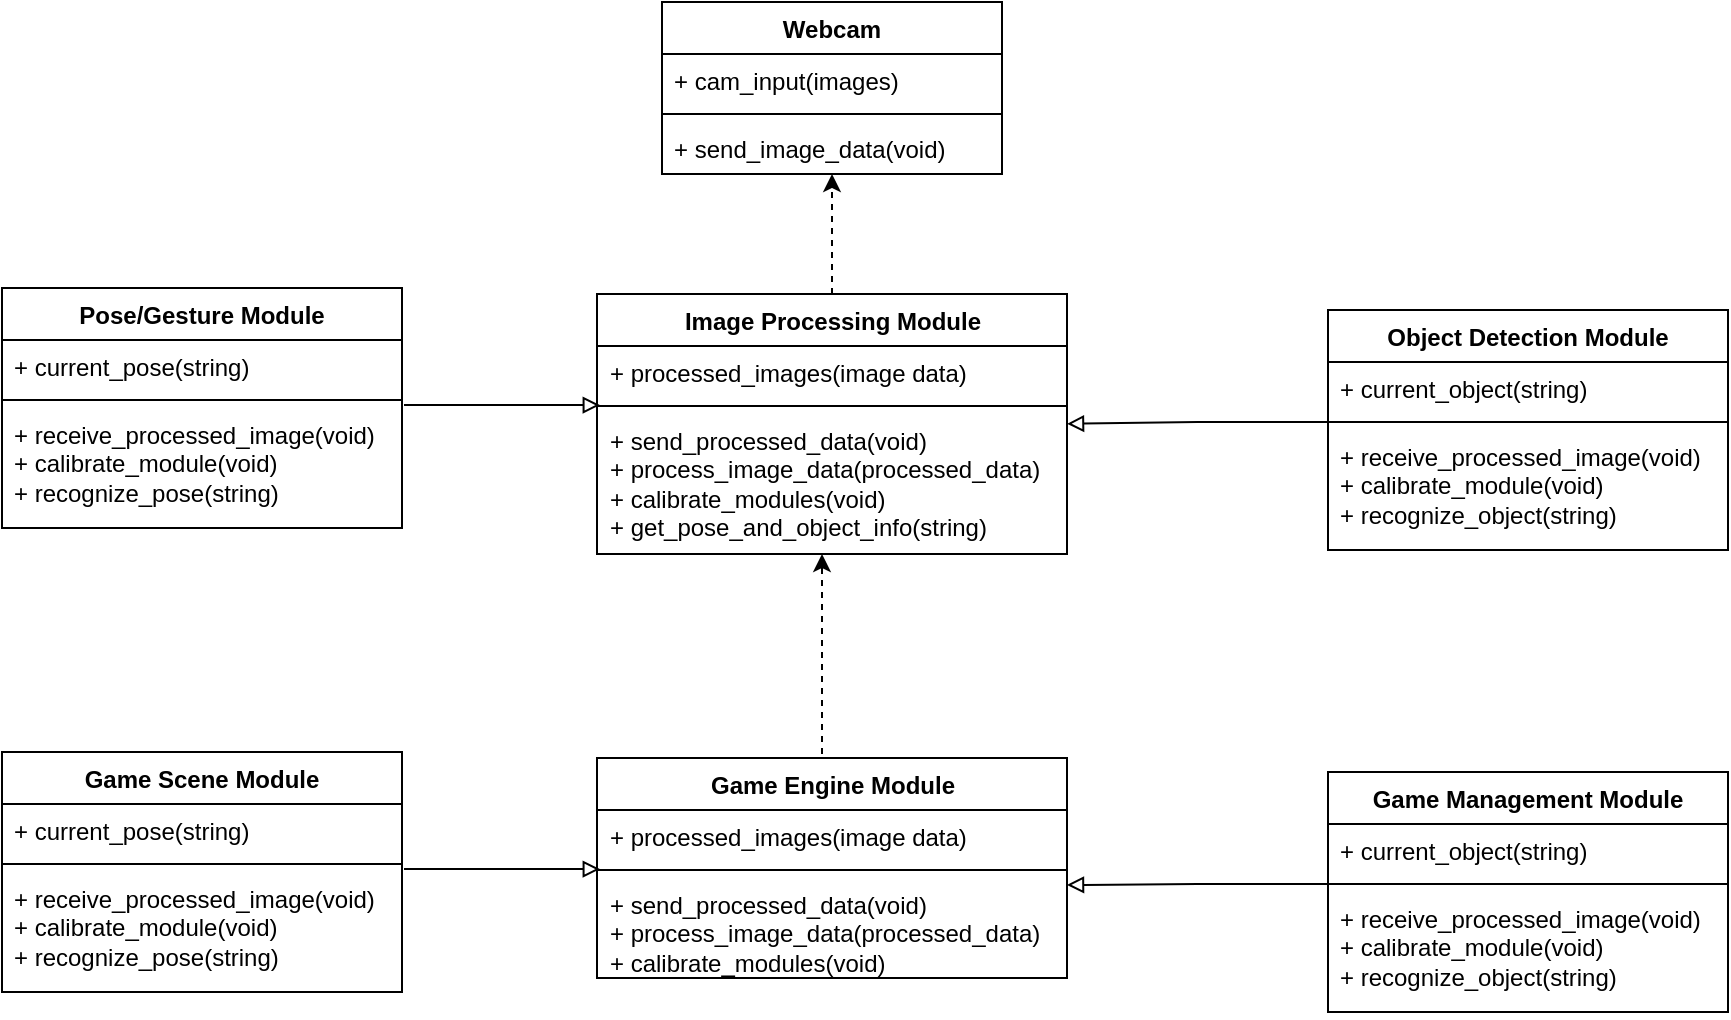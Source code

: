 <mxfile version="21.3.0" type="github">
  <diagram name="Page-1" id="sGBAXphiRTPWu8UHCnOA">
    <mxGraphModel dx="1818" dy="629" grid="1" gridSize="10" guides="1" tooltips="1" connect="1" arrows="1" fold="1" page="1" pageScale="1" pageWidth="850" pageHeight="1100" math="0" shadow="0">
      <root>
        <mxCell id="0" />
        <mxCell id="1" parent="0" />
        <mxCell id="FipW-_BVYp_iPKXNXa2D-7" value="Webcam" style="swimlane;fontStyle=1;align=center;verticalAlign=top;childLayout=stackLayout;horizontal=1;startSize=26;horizontalStack=0;resizeParent=1;resizeParentMax=0;resizeLast=0;collapsible=1;marginBottom=0;whiteSpace=wrap;html=1;" vertex="1" parent="1">
          <mxGeometry x="220" y="14" width="170" height="86" as="geometry" />
        </mxCell>
        <mxCell id="FipW-_BVYp_iPKXNXa2D-8" value="+ cam_input(images)" style="text;strokeColor=none;fillColor=none;align=left;verticalAlign=top;spacingLeft=4;spacingRight=4;overflow=hidden;rotatable=0;points=[[0,0.5],[1,0.5]];portConstraint=eastwest;whiteSpace=wrap;html=1;" vertex="1" parent="FipW-_BVYp_iPKXNXa2D-7">
          <mxGeometry y="26" width="170" height="26" as="geometry" />
        </mxCell>
        <mxCell id="FipW-_BVYp_iPKXNXa2D-9" value="" style="line;strokeWidth=1;fillColor=none;align=left;verticalAlign=middle;spacingTop=-1;spacingLeft=3;spacingRight=3;rotatable=0;labelPosition=right;points=[];portConstraint=eastwest;strokeColor=inherit;" vertex="1" parent="FipW-_BVYp_iPKXNXa2D-7">
          <mxGeometry y="52" width="170" height="8" as="geometry" />
        </mxCell>
        <mxCell id="FipW-_BVYp_iPKXNXa2D-10" value="+ send_image_data(void)" style="text;strokeColor=none;fillColor=none;align=left;verticalAlign=top;spacingLeft=4;spacingRight=4;overflow=hidden;rotatable=0;points=[[0,0.5],[1,0.5]];portConstraint=eastwest;whiteSpace=wrap;html=1;" vertex="1" parent="FipW-_BVYp_iPKXNXa2D-7">
          <mxGeometry y="60" width="170" height="26" as="geometry" />
        </mxCell>
        <mxCell id="FipW-_BVYp_iPKXNXa2D-24" style="edgeStyle=orthogonalEdgeStyle;rounded=0;orthogonalLoop=1;jettySize=auto;html=1;exitX=0.5;exitY=0;exitDx=0;exitDy=0;dashed=1;" edge="1" parent="1" source="FipW-_BVYp_iPKXNXa2D-11">
          <mxGeometry relative="1" as="geometry">
            <mxPoint x="305" y="100" as="targetPoint" />
          </mxGeometry>
        </mxCell>
        <mxCell id="FipW-_BVYp_iPKXNXa2D-11" value="Image Processing Module" style="swimlane;fontStyle=1;align=center;verticalAlign=top;childLayout=stackLayout;horizontal=1;startSize=26;horizontalStack=0;resizeParent=1;resizeParentMax=0;resizeLast=0;collapsible=1;marginBottom=0;whiteSpace=wrap;html=1;" vertex="1" parent="1">
          <mxGeometry x="187.5" y="160" width="235" height="130" as="geometry" />
        </mxCell>
        <mxCell id="FipW-_BVYp_iPKXNXa2D-12" value="+ processed_images(image data)" style="text;strokeColor=none;fillColor=none;align=left;verticalAlign=top;spacingLeft=4;spacingRight=4;overflow=hidden;rotatable=0;points=[[0,0.5],[1,0.5]];portConstraint=eastwest;whiteSpace=wrap;html=1;" vertex="1" parent="FipW-_BVYp_iPKXNXa2D-11">
          <mxGeometry y="26" width="235" height="26" as="geometry" />
        </mxCell>
        <mxCell id="FipW-_BVYp_iPKXNXa2D-13" value="" style="line;strokeWidth=1;fillColor=none;align=left;verticalAlign=middle;spacingTop=-1;spacingLeft=3;spacingRight=3;rotatable=0;labelPosition=right;points=[];portConstraint=eastwest;strokeColor=inherit;" vertex="1" parent="FipW-_BVYp_iPKXNXa2D-11">
          <mxGeometry y="52" width="235" height="8" as="geometry" />
        </mxCell>
        <mxCell id="FipW-_BVYp_iPKXNXa2D-14" value="+ send_processed_data(void)&lt;br&gt;+ process_image_data(processed_data)&lt;br&gt;+ calibrate_modules(void)&lt;br&gt;+ get_pose_and_object_info(string)" style="text;strokeColor=none;fillColor=none;align=left;verticalAlign=top;spacingLeft=4;spacingRight=4;overflow=hidden;rotatable=0;points=[[0,0.5],[1,0.5]];portConstraint=eastwest;whiteSpace=wrap;html=1;" vertex="1" parent="FipW-_BVYp_iPKXNXa2D-11">
          <mxGeometry y="60" width="235" height="70" as="geometry" />
        </mxCell>
        <mxCell id="FipW-_BVYp_iPKXNXa2D-26" style="edgeStyle=orthogonalEdgeStyle;rounded=0;orthogonalLoop=1;jettySize=auto;html=1;exitX=1.005;exitY=-0.025;exitDx=0;exitDy=0;endArrow=block;endFill=0;entryX=0.006;entryY=1.135;entryDx=0;entryDy=0;entryPerimeter=0;exitPerimeter=0;" edge="1" parent="1" source="FipW-_BVYp_iPKXNXa2D-18" target="FipW-_BVYp_iPKXNXa2D-12">
          <mxGeometry relative="1" as="geometry">
            <mxPoint x="190" y="280" as="targetPoint" />
          </mxGeometry>
        </mxCell>
        <mxCell id="FipW-_BVYp_iPKXNXa2D-15" value="Pose/Gesture Module" style="swimlane;fontStyle=1;align=center;verticalAlign=top;childLayout=stackLayout;horizontal=1;startSize=26;horizontalStack=0;resizeParent=1;resizeParentMax=0;resizeLast=0;collapsible=1;marginBottom=0;whiteSpace=wrap;html=1;" vertex="1" parent="1">
          <mxGeometry x="-110" y="157" width="200" height="120" as="geometry" />
        </mxCell>
        <mxCell id="FipW-_BVYp_iPKXNXa2D-16" value="+ current_pose(string)" style="text;strokeColor=none;fillColor=none;align=left;verticalAlign=top;spacingLeft=4;spacingRight=4;overflow=hidden;rotatable=0;points=[[0,0.5],[1,0.5]];portConstraint=eastwest;whiteSpace=wrap;html=1;" vertex="1" parent="FipW-_BVYp_iPKXNXa2D-15">
          <mxGeometry y="26" width="200" height="26" as="geometry" />
        </mxCell>
        <mxCell id="FipW-_BVYp_iPKXNXa2D-17" value="" style="line;strokeWidth=1;fillColor=none;align=left;verticalAlign=middle;spacingTop=-1;spacingLeft=3;spacingRight=3;rotatable=0;labelPosition=right;points=[];portConstraint=eastwest;strokeColor=inherit;" vertex="1" parent="FipW-_BVYp_iPKXNXa2D-15">
          <mxGeometry y="52" width="200" height="8" as="geometry" />
        </mxCell>
        <mxCell id="FipW-_BVYp_iPKXNXa2D-18" value="+ receive_processed_image(void)&lt;br&gt;+ calibrate_module(void)&lt;br&gt;+ recognize_pose(string)" style="text;strokeColor=none;fillColor=none;align=left;verticalAlign=top;spacingLeft=4;spacingRight=4;overflow=hidden;rotatable=0;points=[[0,0.5],[1,0.5]];portConstraint=eastwest;whiteSpace=wrap;html=1;" vertex="1" parent="FipW-_BVYp_iPKXNXa2D-15">
          <mxGeometry y="60" width="200" height="60" as="geometry" />
        </mxCell>
        <mxCell id="FipW-_BVYp_iPKXNXa2D-27" style="edgeStyle=orthogonalEdgeStyle;rounded=0;orthogonalLoop=1;jettySize=auto;html=1;exitX=-0.002;exitY=-0.067;exitDx=0;exitDy=0;endArrow=block;endFill=0;entryX=1;entryY=0.07;entryDx=0;entryDy=0;entryPerimeter=0;exitPerimeter=0;" edge="1" parent="1" source="FipW-_BVYp_iPKXNXa2D-22" target="FipW-_BVYp_iPKXNXa2D-14">
          <mxGeometry relative="1" as="geometry">
            <mxPoint x="420" y="280" as="targetPoint" />
          </mxGeometry>
        </mxCell>
        <mxCell id="FipW-_BVYp_iPKXNXa2D-19" value="Object Detection Module" style="swimlane;fontStyle=1;align=center;verticalAlign=top;childLayout=stackLayout;horizontal=1;startSize=26;horizontalStack=0;resizeParent=1;resizeParentMax=0;resizeLast=0;collapsible=1;marginBottom=0;whiteSpace=wrap;html=1;" vertex="1" parent="1">
          <mxGeometry x="553" y="168" width="200" height="120" as="geometry" />
        </mxCell>
        <mxCell id="FipW-_BVYp_iPKXNXa2D-20" value="+ current_object(string)" style="text;strokeColor=none;fillColor=none;align=left;verticalAlign=top;spacingLeft=4;spacingRight=4;overflow=hidden;rotatable=0;points=[[0,0.5],[1,0.5]];portConstraint=eastwest;whiteSpace=wrap;html=1;" vertex="1" parent="FipW-_BVYp_iPKXNXa2D-19">
          <mxGeometry y="26" width="200" height="26" as="geometry" />
        </mxCell>
        <mxCell id="FipW-_BVYp_iPKXNXa2D-21" value="" style="line;strokeWidth=1;fillColor=none;align=left;verticalAlign=middle;spacingTop=-1;spacingLeft=3;spacingRight=3;rotatable=0;labelPosition=right;points=[];portConstraint=eastwest;strokeColor=inherit;" vertex="1" parent="FipW-_BVYp_iPKXNXa2D-19">
          <mxGeometry y="52" width="200" height="8" as="geometry" />
        </mxCell>
        <mxCell id="FipW-_BVYp_iPKXNXa2D-22" value="+ receive_processed_image(void)&lt;br style=&quot;border-color: var(--border-color);&quot;&gt;+ calibrate_module(void)&lt;br style=&quot;border-color: var(--border-color);&quot;&gt;+ recognize_object(string)" style="text;strokeColor=none;fillColor=none;align=left;verticalAlign=top;spacingLeft=4;spacingRight=4;overflow=hidden;rotatable=0;points=[[0,0.5],[1,0.5]];portConstraint=eastwest;whiteSpace=wrap;html=1;" vertex="1" parent="FipW-_BVYp_iPKXNXa2D-19">
          <mxGeometry y="60" width="200" height="60" as="geometry" />
        </mxCell>
        <mxCell id="FipW-_BVYp_iPKXNXa2D-46" value="Game Engine Module" style="swimlane;fontStyle=1;align=center;verticalAlign=top;childLayout=stackLayout;horizontal=1;startSize=26;horizontalStack=0;resizeParent=1;resizeParentMax=0;resizeLast=0;collapsible=1;marginBottom=0;whiteSpace=wrap;html=1;" vertex="1" parent="1">
          <mxGeometry x="187.5" y="392" width="235" height="110" as="geometry" />
        </mxCell>
        <mxCell id="FipW-_BVYp_iPKXNXa2D-47" value="+ processed_images(image data)" style="text;strokeColor=none;fillColor=none;align=left;verticalAlign=top;spacingLeft=4;spacingRight=4;overflow=hidden;rotatable=0;points=[[0,0.5],[1,0.5]];portConstraint=eastwest;whiteSpace=wrap;html=1;" vertex="1" parent="FipW-_BVYp_iPKXNXa2D-46">
          <mxGeometry y="26" width="235" height="26" as="geometry" />
        </mxCell>
        <mxCell id="FipW-_BVYp_iPKXNXa2D-48" value="" style="line;strokeWidth=1;fillColor=none;align=left;verticalAlign=middle;spacingTop=-1;spacingLeft=3;spacingRight=3;rotatable=0;labelPosition=right;points=[];portConstraint=eastwest;strokeColor=inherit;" vertex="1" parent="FipW-_BVYp_iPKXNXa2D-46">
          <mxGeometry y="52" width="235" height="8" as="geometry" />
        </mxCell>
        <mxCell id="FipW-_BVYp_iPKXNXa2D-49" value="+ send_processed_data(void)&lt;br&gt;+ process_image_data(processed_data)&lt;br&gt;+ calibrate_modules(void)" style="text;strokeColor=none;fillColor=none;align=left;verticalAlign=top;spacingLeft=4;spacingRight=4;overflow=hidden;rotatable=0;points=[[0,0.5],[1,0.5]];portConstraint=eastwest;whiteSpace=wrap;html=1;" vertex="1" parent="FipW-_BVYp_iPKXNXa2D-46">
          <mxGeometry y="60" width="235" height="50" as="geometry" />
        </mxCell>
        <mxCell id="FipW-_BVYp_iPKXNXa2D-50" style="edgeStyle=orthogonalEdgeStyle;rounded=0;orthogonalLoop=1;jettySize=auto;html=1;exitX=1.005;exitY=-0.025;exitDx=0;exitDy=0;endArrow=block;endFill=0;entryX=0.006;entryY=1.135;entryDx=0;entryDy=0;entryPerimeter=0;exitPerimeter=0;" edge="1" parent="1" source="FipW-_BVYp_iPKXNXa2D-54" target="FipW-_BVYp_iPKXNXa2D-47">
          <mxGeometry relative="1" as="geometry">
            <mxPoint x="190" y="512" as="targetPoint" />
          </mxGeometry>
        </mxCell>
        <mxCell id="FipW-_BVYp_iPKXNXa2D-51" value="Game Scene Module" style="swimlane;fontStyle=1;align=center;verticalAlign=top;childLayout=stackLayout;horizontal=1;startSize=26;horizontalStack=0;resizeParent=1;resizeParentMax=0;resizeLast=0;collapsible=1;marginBottom=0;whiteSpace=wrap;html=1;" vertex="1" parent="1">
          <mxGeometry x="-110" y="389" width="200" height="120" as="geometry" />
        </mxCell>
        <mxCell id="FipW-_BVYp_iPKXNXa2D-52" value="+ current_pose(string)" style="text;strokeColor=none;fillColor=none;align=left;verticalAlign=top;spacingLeft=4;spacingRight=4;overflow=hidden;rotatable=0;points=[[0,0.5],[1,0.5]];portConstraint=eastwest;whiteSpace=wrap;html=1;" vertex="1" parent="FipW-_BVYp_iPKXNXa2D-51">
          <mxGeometry y="26" width="200" height="26" as="geometry" />
        </mxCell>
        <mxCell id="FipW-_BVYp_iPKXNXa2D-53" value="" style="line;strokeWidth=1;fillColor=none;align=left;verticalAlign=middle;spacingTop=-1;spacingLeft=3;spacingRight=3;rotatable=0;labelPosition=right;points=[];portConstraint=eastwest;strokeColor=inherit;" vertex="1" parent="FipW-_BVYp_iPKXNXa2D-51">
          <mxGeometry y="52" width="200" height="8" as="geometry" />
        </mxCell>
        <mxCell id="FipW-_BVYp_iPKXNXa2D-54" value="+ receive_processed_image(void)&lt;br&gt;+ calibrate_module(void)&lt;br&gt;+ recognize_pose(string)" style="text;strokeColor=none;fillColor=none;align=left;verticalAlign=top;spacingLeft=4;spacingRight=4;overflow=hidden;rotatable=0;points=[[0,0.5],[1,0.5]];portConstraint=eastwest;whiteSpace=wrap;html=1;" vertex="1" parent="FipW-_BVYp_iPKXNXa2D-51">
          <mxGeometry y="60" width="200" height="60" as="geometry" />
        </mxCell>
        <mxCell id="FipW-_BVYp_iPKXNXa2D-55" style="edgeStyle=orthogonalEdgeStyle;rounded=0;orthogonalLoop=1;jettySize=auto;html=1;exitX=-0.002;exitY=-0.067;exitDx=0;exitDy=0;endArrow=block;endFill=0;entryX=1;entryY=0.07;entryDx=0;entryDy=0;entryPerimeter=0;exitPerimeter=0;" edge="1" parent="1" source="FipW-_BVYp_iPKXNXa2D-59" target="FipW-_BVYp_iPKXNXa2D-49">
          <mxGeometry relative="1" as="geometry">
            <mxPoint x="420" y="512" as="targetPoint" />
          </mxGeometry>
        </mxCell>
        <mxCell id="FipW-_BVYp_iPKXNXa2D-56" value="Game Management Module" style="swimlane;fontStyle=1;align=center;verticalAlign=top;childLayout=stackLayout;horizontal=1;startSize=26;horizontalStack=0;resizeParent=1;resizeParentMax=0;resizeLast=0;collapsible=1;marginBottom=0;whiteSpace=wrap;html=1;" vertex="1" parent="1">
          <mxGeometry x="553" y="399" width="200" height="120" as="geometry" />
        </mxCell>
        <mxCell id="FipW-_BVYp_iPKXNXa2D-57" value="+ current_object(string)" style="text;strokeColor=none;fillColor=none;align=left;verticalAlign=top;spacingLeft=4;spacingRight=4;overflow=hidden;rotatable=0;points=[[0,0.5],[1,0.5]];portConstraint=eastwest;whiteSpace=wrap;html=1;" vertex="1" parent="FipW-_BVYp_iPKXNXa2D-56">
          <mxGeometry y="26" width="200" height="26" as="geometry" />
        </mxCell>
        <mxCell id="FipW-_BVYp_iPKXNXa2D-58" value="" style="line;strokeWidth=1;fillColor=none;align=left;verticalAlign=middle;spacingTop=-1;spacingLeft=3;spacingRight=3;rotatable=0;labelPosition=right;points=[];portConstraint=eastwest;strokeColor=inherit;" vertex="1" parent="FipW-_BVYp_iPKXNXa2D-56">
          <mxGeometry y="52" width="200" height="8" as="geometry" />
        </mxCell>
        <mxCell id="FipW-_BVYp_iPKXNXa2D-59" value="+ receive_processed_image(void)&lt;br style=&quot;border-color: var(--border-color);&quot;&gt;+ calibrate_module(void)&lt;br style=&quot;border-color: var(--border-color);&quot;&gt;+ recognize_object(string)" style="text;strokeColor=none;fillColor=none;align=left;verticalAlign=top;spacingLeft=4;spacingRight=4;overflow=hidden;rotatable=0;points=[[0,0.5],[1,0.5]];portConstraint=eastwest;whiteSpace=wrap;html=1;" vertex="1" parent="FipW-_BVYp_iPKXNXa2D-56">
          <mxGeometry y="60" width="200" height="60" as="geometry" />
        </mxCell>
        <mxCell id="FipW-_BVYp_iPKXNXa2D-60" style="edgeStyle=orthogonalEdgeStyle;rounded=0;orthogonalLoop=1;jettySize=auto;html=1;dashed=1;" edge="1" parent="1">
          <mxGeometry relative="1" as="geometry">
            <mxPoint x="300" y="290" as="targetPoint" />
            <mxPoint x="300" y="390" as="sourcePoint" />
          </mxGeometry>
        </mxCell>
      </root>
    </mxGraphModel>
  </diagram>
</mxfile>
